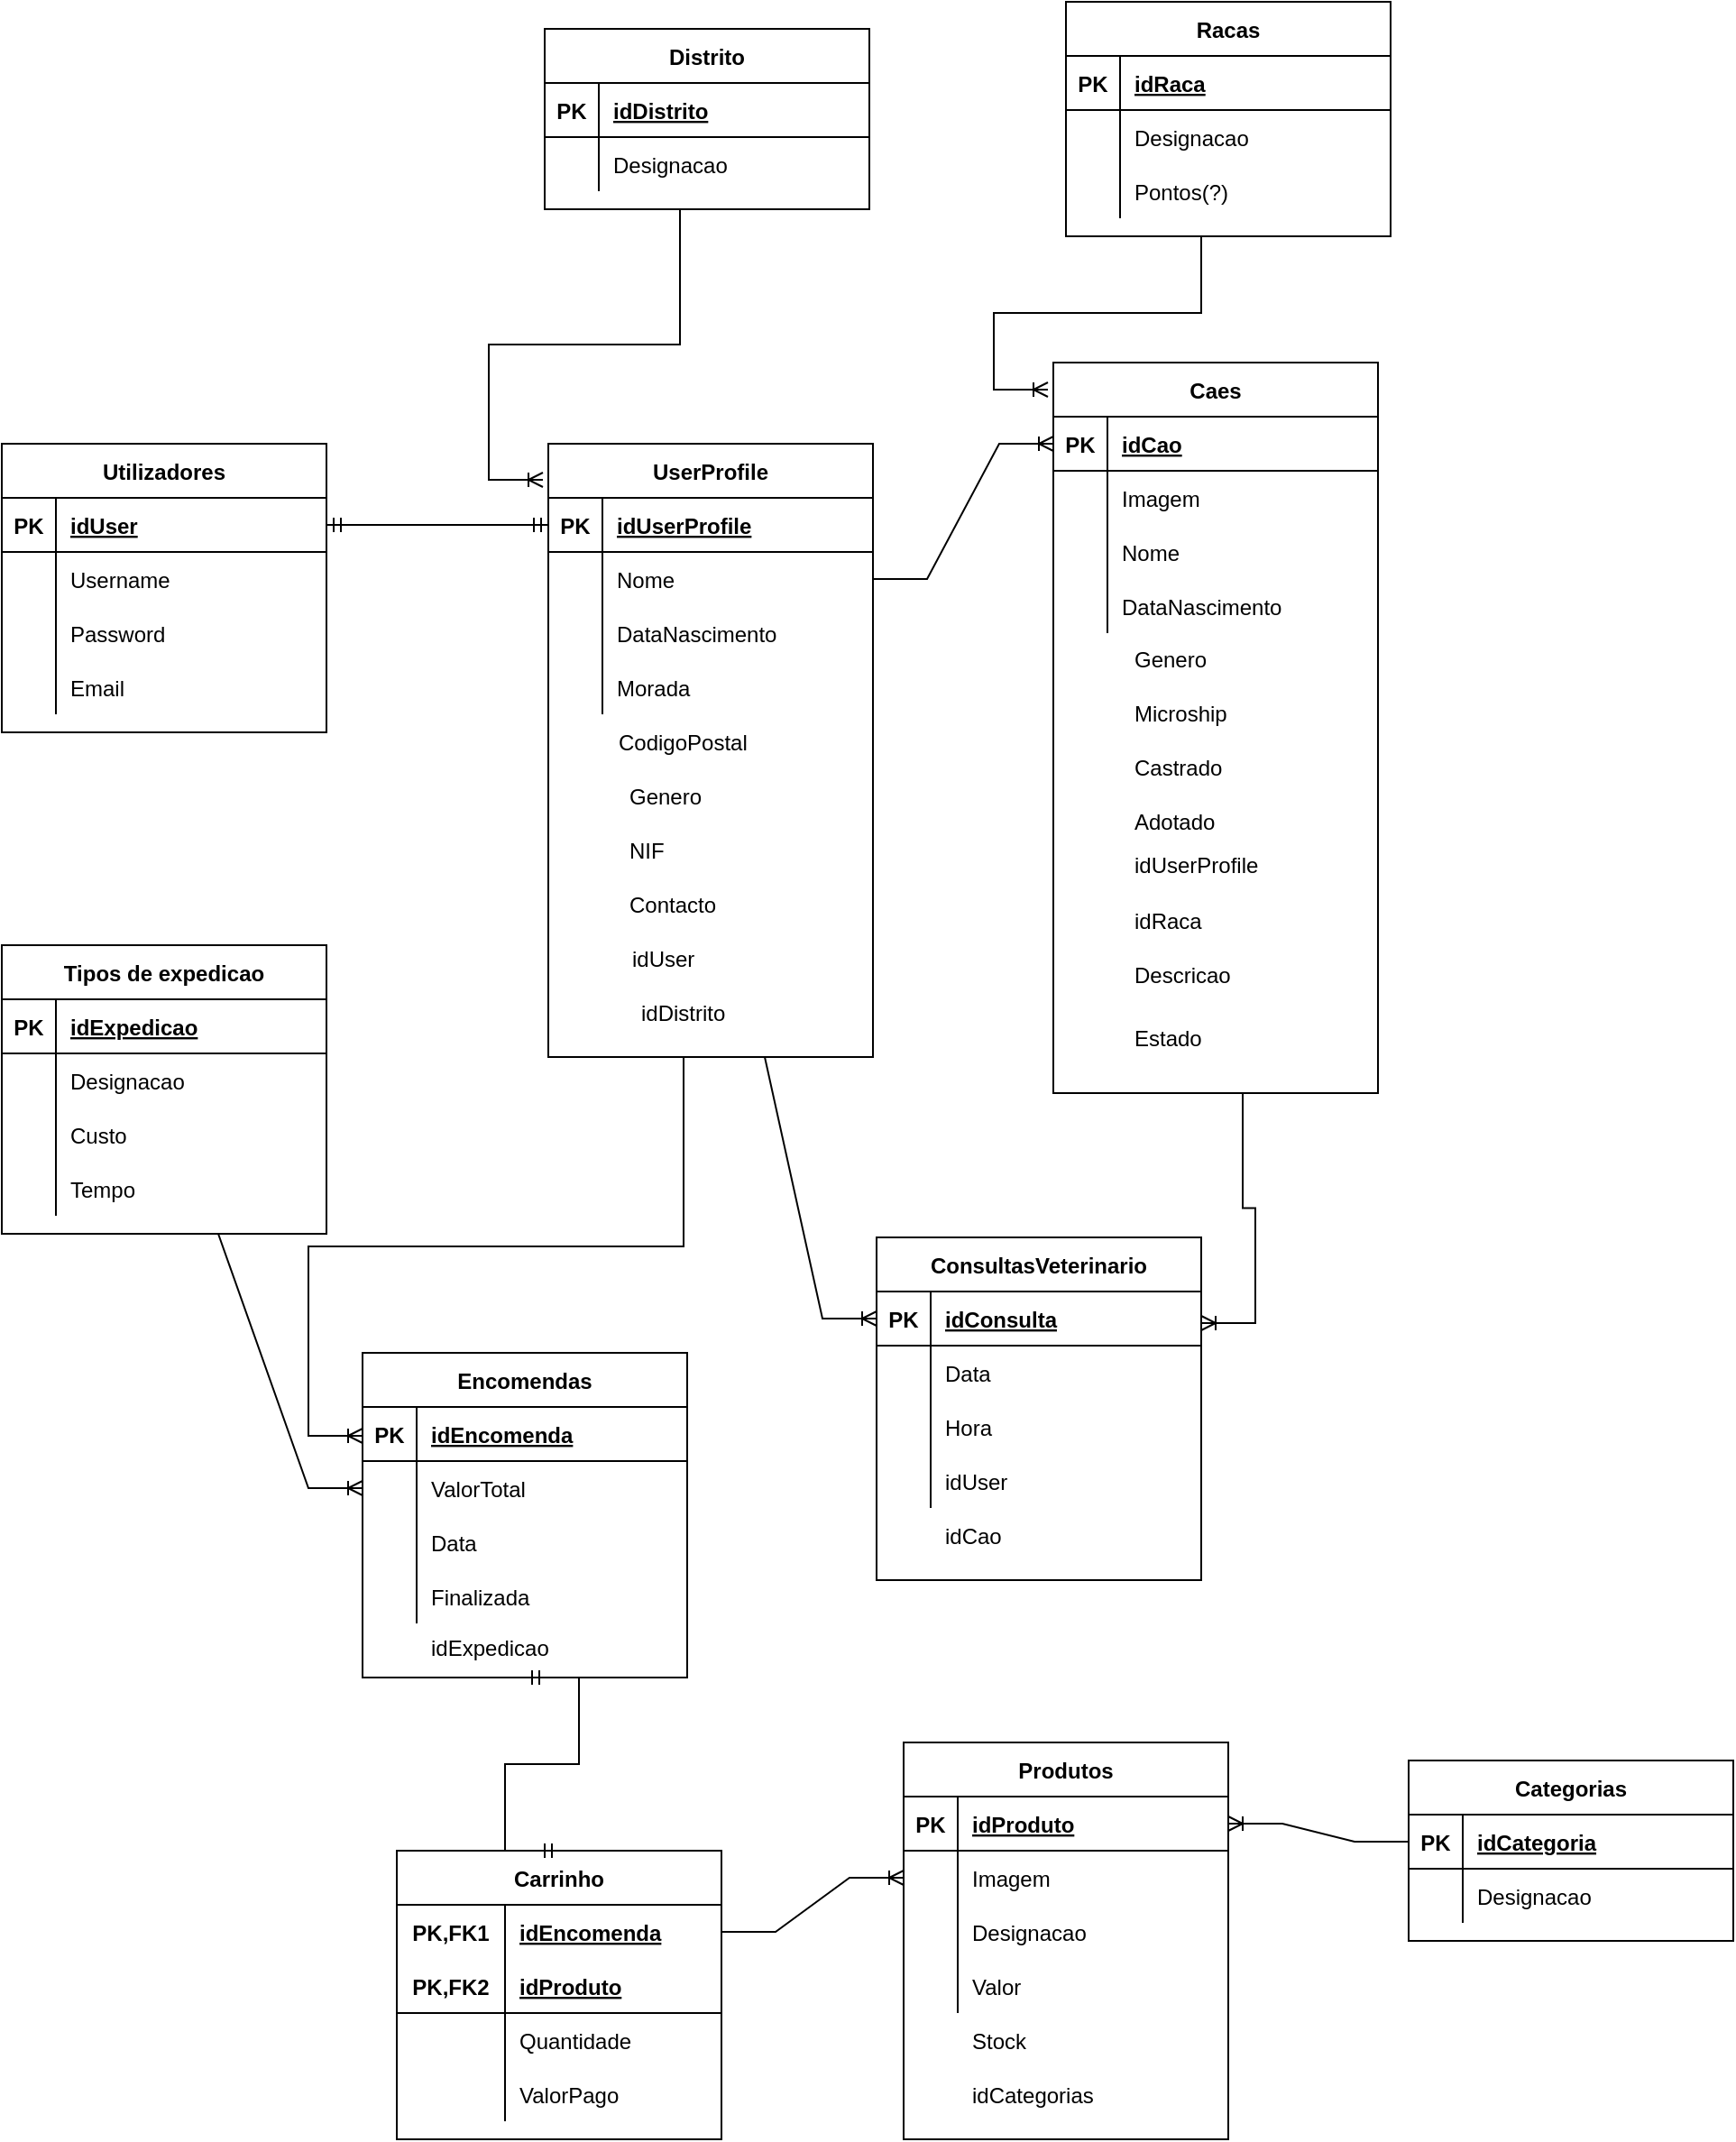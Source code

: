 <mxfile version="20.4.1" type="device"><diagram id="5BMplioEMe0cgJ_dKB8U" name="Página-1"><mxGraphModel dx="944" dy="635" grid="1" gridSize="10" guides="1" tooltips="1" connect="1" arrows="1" fold="1" page="1" pageScale="1" pageWidth="827" pageHeight="1169" math="0" shadow="0"><root><mxCell id="0"/><mxCell id="1" parent="0"/><mxCell id="G6GBSRE_KKFiyqNFcEKE-1" value="Utilizadores" style="shape=table;startSize=30;container=1;collapsible=1;childLayout=tableLayout;fixedRows=1;rowLines=0;fontStyle=1;align=center;resizeLast=1;" parent="1" vertex="1"><mxGeometry x="10" y="630" width="180" height="160" as="geometry"/></mxCell><mxCell id="G6GBSRE_KKFiyqNFcEKE-2" value="" style="shape=tableRow;horizontal=0;startSize=0;swimlaneHead=0;swimlaneBody=0;fillColor=none;collapsible=0;dropTarget=0;points=[[0,0.5],[1,0.5]];portConstraint=eastwest;top=0;left=0;right=0;bottom=1;" parent="G6GBSRE_KKFiyqNFcEKE-1" vertex="1"><mxGeometry y="30" width="180" height="30" as="geometry"/></mxCell><mxCell id="G6GBSRE_KKFiyqNFcEKE-3" value="PK" style="shape=partialRectangle;connectable=0;fillColor=none;top=0;left=0;bottom=0;right=0;fontStyle=1;overflow=hidden;" parent="G6GBSRE_KKFiyqNFcEKE-2" vertex="1"><mxGeometry width="30" height="30" as="geometry"><mxRectangle width="30" height="30" as="alternateBounds"/></mxGeometry></mxCell><mxCell id="G6GBSRE_KKFiyqNFcEKE-4" value="idUser" style="shape=partialRectangle;connectable=0;fillColor=none;top=0;left=0;bottom=0;right=0;align=left;spacingLeft=6;fontStyle=5;overflow=hidden;" parent="G6GBSRE_KKFiyqNFcEKE-2" vertex="1"><mxGeometry x="30" width="150" height="30" as="geometry"><mxRectangle width="150" height="30" as="alternateBounds"/></mxGeometry></mxCell><mxCell id="G6GBSRE_KKFiyqNFcEKE-5" value="" style="shape=tableRow;horizontal=0;startSize=0;swimlaneHead=0;swimlaneBody=0;fillColor=none;collapsible=0;dropTarget=0;points=[[0,0.5],[1,0.5]];portConstraint=eastwest;top=0;left=0;right=0;bottom=0;" parent="G6GBSRE_KKFiyqNFcEKE-1" vertex="1"><mxGeometry y="60" width="180" height="30" as="geometry"/></mxCell><mxCell id="G6GBSRE_KKFiyqNFcEKE-6" value="" style="shape=partialRectangle;connectable=0;fillColor=none;top=0;left=0;bottom=0;right=0;editable=1;overflow=hidden;" parent="G6GBSRE_KKFiyqNFcEKE-5" vertex="1"><mxGeometry width="30" height="30" as="geometry"><mxRectangle width="30" height="30" as="alternateBounds"/></mxGeometry></mxCell><mxCell id="G6GBSRE_KKFiyqNFcEKE-7" value="Username" style="shape=partialRectangle;connectable=0;fillColor=none;top=0;left=0;bottom=0;right=0;align=left;spacingLeft=6;overflow=hidden;" parent="G6GBSRE_KKFiyqNFcEKE-5" vertex="1"><mxGeometry x="30" width="150" height="30" as="geometry"><mxRectangle width="150" height="30" as="alternateBounds"/></mxGeometry></mxCell><mxCell id="G6GBSRE_KKFiyqNFcEKE-8" value="" style="shape=tableRow;horizontal=0;startSize=0;swimlaneHead=0;swimlaneBody=0;fillColor=none;collapsible=0;dropTarget=0;points=[[0,0.5],[1,0.5]];portConstraint=eastwest;top=0;left=0;right=0;bottom=0;" parent="G6GBSRE_KKFiyqNFcEKE-1" vertex="1"><mxGeometry y="90" width="180" height="30" as="geometry"/></mxCell><mxCell id="G6GBSRE_KKFiyqNFcEKE-9" value="" style="shape=partialRectangle;connectable=0;fillColor=none;top=0;left=0;bottom=0;right=0;editable=1;overflow=hidden;" parent="G6GBSRE_KKFiyqNFcEKE-8" vertex="1"><mxGeometry width="30" height="30" as="geometry"><mxRectangle width="30" height="30" as="alternateBounds"/></mxGeometry></mxCell><mxCell id="G6GBSRE_KKFiyqNFcEKE-10" value="Password" style="shape=partialRectangle;connectable=0;fillColor=none;top=0;left=0;bottom=0;right=0;align=left;spacingLeft=6;overflow=hidden;" parent="G6GBSRE_KKFiyqNFcEKE-8" vertex="1"><mxGeometry x="30" width="150" height="30" as="geometry"><mxRectangle width="150" height="30" as="alternateBounds"/></mxGeometry></mxCell><mxCell id="G6GBSRE_KKFiyqNFcEKE-11" value="" style="shape=tableRow;horizontal=0;startSize=0;swimlaneHead=0;swimlaneBody=0;fillColor=none;collapsible=0;dropTarget=0;points=[[0,0.5],[1,0.5]];portConstraint=eastwest;top=0;left=0;right=0;bottom=0;" parent="G6GBSRE_KKFiyqNFcEKE-1" vertex="1"><mxGeometry y="120" width="180" height="30" as="geometry"/></mxCell><mxCell id="G6GBSRE_KKFiyqNFcEKE-12" value="" style="shape=partialRectangle;connectable=0;fillColor=none;top=0;left=0;bottom=0;right=0;editable=1;overflow=hidden;" parent="G6GBSRE_KKFiyqNFcEKE-11" vertex="1"><mxGeometry width="30" height="30" as="geometry"><mxRectangle width="30" height="30" as="alternateBounds"/></mxGeometry></mxCell><mxCell id="G6GBSRE_KKFiyqNFcEKE-13" value="Email" style="shape=partialRectangle;connectable=0;fillColor=none;top=0;left=0;bottom=0;right=0;align=left;spacingLeft=6;overflow=hidden;" parent="G6GBSRE_KKFiyqNFcEKE-11" vertex="1"><mxGeometry x="30" width="150" height="30" as="geometry"><mxRectangle width="150" height="30" as="alternateBounds"/></mxGeometry></mxCell><mxCell id="G6GBSRE_KKFiyqNFcEKE-14" value="UserProfile" style="shape=table;startSize=30;container=1;collapsible=1;childLayout=tableLayout;fixedRows=1;rowLines=0;fontStyle=1;align=center;resizeLast=1;strokeWidth=1;perimeterSpacing=0;" parent="1" vertex="1"><mxGeometry x="313" y="630" width="180" height="340" as="geometry"/></mxCell><mxCell id="G6GBSRE_KKFiyqNFcEKE-15" value="" style="shape=tableRow;horizontal=0;startSize=0;swimlaneHead=0;swimlaneBody=0;fillColor=none;collapsible=0;dropTarget=0;points=[[0,0.5],[1,0.5]];portConstraint=eastwest;top=0;left=0;right=0;bottom=1;" parent="G6GBSRE_KKFiyqNFcEKE-14" vertex="1"><mxGeometry y="30" width="180" height="30" as="geometry"/></mxCell><mxCell id="G6GBSRE_KKFiyqNFcEKE-16" value="PK" style="shape=partialRectangle;connectable=0;fillColor=none;top=0;left=0;bottom=0;right=0;fontStyle=1;overflow=hidden;" parent="G6GBSRE_KKFiyqNFcEKE-15" vertex="1"><mxGeometry width="30" height="30" as="geometry"><mxRectangle width="30" height="30" as="alternateBounds"/></mxGeometry></mxCell><mxCell id="G6GBSRE_KKFiyqNFcEKE-17" value="idUserProfile" style="shape=partialRectangle;connectable=0;fillColor=none;top=0;left=0;bottom=0;right=0;align=left;spacingLeft=6;fontStyle=5;overflow=hidden;" parent="G6GBSRE_KKFiyqNFcEKE-15" vertex="1"><mxGeometry x="30" width="150" height="30" as="geometry"><mxRectangle width="150" height="30" as="alternateBounds"/></mxGeometry></mxCell><mxCell id="G6GBSRE_KKFiyqNFcEKE-18" value="" style="shape=tableRow;horizontal=0;startSize=0;swimlaneHead=0;swimlaneBody=0;fillColor=none;collapsible=0;dropTarget=0;points=[[0,0.5],[1,0.5]];portConstraint=eastwest;top=0;left=0;right=0;bottom=0;" parent="G6GBSRE_KKFiyqNFcEKE-14" vertex="1"><mxGeometry y="60" width="180" height="30" as="geometry"/></mxCell><mxCell id="G6GBSRE_KKFiyqNFcEKE-19" value="" style="shape=partialRectangle;connectable=0;fillColor=none;top=0;left=0;bottom=0;right=0;editable=1;overflow=hidden;" parent="G6GBSRE_KKFiyqNFcEKE-18" vertex="1"><mxGeometry width="30" height="30" as="geometry"><mxRectangle width="30" height="30" as="alternateBounds"/></mxGeometry></mxCell><mxCell id="G6GBSRE_KKFiyqNFcEKE-20" value="Nome" style="shape=partialRectangle;connectable=0;fillColor=none;top=0;left=0;bottom=0;right=0;align=left;spacingLeft=6;overflow=hidden;" parent="G6GBSRE_KKFiyqNFcEKE-18" vertex="1"><mxGeometry x="30" width="150" height="30" as="geometry"><mxRectangle width="150" height="30" as="alternateBounds"/></mxGeometry></mxCell><mxCell id="G6GBSRE_KKFiyqNFcEKE-21" value="" style="shape=tableRow;horizontal=0;startSize=0;swimlaneHead=0;swimlaneBody=0;fillColor=none;collapsible=0;dropTarget=0;points=[[0,0.5],[1,0.5]];portConstraint=eastwest;top=0;left=0;right=0;bottom=0;" parent="G6GBSRE_KKFiyqNFcEKE-14" vertex="1"><mxGeometry y="90" width="180" height="30" as="geometry"/></mxCell><mxCell id="G6GBSRE_KKFiyqNFcEKE-22" value="" style="shape=partialRectangle;connectable=0;fillColor=none;top=0;left=0;bottom=0;right=0;editable=1;overflow=hidden;" parent="G6GBSRE_KKFiyqNFcEKE-21" vertex="1"><mxGeometry width="30" height="30" as="geometry"><mxRectangle width="30" height="30" as="alternateBounds"/></mxGeometry></mxCell><mxCell id="G6GBSRE_KKFiyqNFcEKE-23" value="DataNascimento" style="shape=partialRectangle;connectable=0;fillColor=none;top=0;left=0;bottom=0;right=0;align=left;spacingLeft=6;overflow=hidden;" parent="G6GBSRE_KKFiyqNFcEKE-21" vertex="1"><mxGeometry x="30" width="150" height="30" as="geometry"><mxRectangle width="150" height="30" as="alternateBounds"/></mxGeometry></mxCell><mxCell id="G6GBSRE_KKFiyqNFcEKE-24" value="" style="shape=tableRow;horizontal=0;startSize=0;swimlaneHead=0;swimlaneBody=0;fillColor=none;collapsible=0;dropTarget=0;points=[[0,0.5],[1,0.5]];portConstraint=eastwest;top=0;left=0;right=0;bottom=0;" parent="G6GBSRE_KKFiyqNFcEKE-14" vertex="1"><mxGeometry y="120" width="180" height="30" as="geometry"/></mxCell><mxCell id="G6GBSRE_KKFiyqNFcEKE-25" value="" style="shape=partialRectangle;connectable=0;fillColor=none;top=0;left=0;bottom=0;right=0;editable=1;overflow=hidden;" parent="G6GBSRE_KKFiyqNFcEKE-24" vertex="1"><mxGeometry width="30" height="30" as="geometry"><mxRectangle width="30" height="30" as="alternateBounds"/></mxGeometry></mxCell><mxCell id="G6GBSRE_KKFiyqNFcEKE-26" value="Morada" style="shape=partialRectangle;connectable=0;fillColor=none;top=0;left=0;bottom=0;right=0;align=left;spacingLeft=6;overflow=hidden;" parent="G6GBSRE_KKFiyqNFcEKE-24" vertex="1"><mxGeometry x="30" width="150" height="30" as="geometry"><mxRectangle width="150" height="30" as="alternateBounds"/></mxGeometry></mxCell><mxCell id="G6GBSRE_KKFiyqNFcEKE-27" value="" style="shape=tableRow;horizontal=0;startSize=0;swimlaneHead=0;swimlaneBody=0;fillColor=none;collapsible=0;dropTarget=0;points=[[0,0.5],[1,0.5]];portConstraint=eastwest;top=0;left=0;right=0;bottom=0;" parent="1" vertex="1"><mxGeometry x="320" y="780" width="180" height="30" as="geometry"/></mxCell><mxCell id="G6GBSRE_KKFiyqNFcEKE-28" value="" style="shape=partialRectangle;connectable=0;fillColor=none;top=0;left=0;bottom=0;right=0;editable=1;overflow=hidden;" parent="G6GBSRE_KKFiyqNFcEKE-27" vertex="1"><mxGeometry width="30" height="30" as="geometry"><mxRectangle width="30" height="30" as="alternateBounds"/></mxGeometry></mxCell><mxCell id="G6GBSRE_KKFiyqNFcEKE-29" value="CodigoPostal" style="shape=partialRectangle;connectable=0;fillColor=none;top=0;left=0;bottom=0;right=0;align=left;spacingLeft=6;overflow=hidden;" parent="G6GBSRE_KKFiyqNFcEKE-27" vertex="1"><mxGeometry x="24" width="150" height="30" as="geometry"><mxRectangle width="150" height="30" as="alternateBounds"/></mxGeometry></mxCell><mxCell id="G6GBSRE_KKFiyqNFcEKE-30" value="" style="shape=tableRow;horizontal=0;startSize=0;swimlaneHead=0;swimlaneBody=0;fillColor=none;collapsible=0;dropTarget=0;points=[[0,0.5],[1,0.5]];portConstraint=eastwest;top=0;left=0;right=0;bottom=0;" parent="1" vertex="1"><mxGeometry x="320" y="810" width="180" height="30" as="geometry"/></mxCell><mxCell id="G6GBSRE_KKFiyqNFcEKE-31" value="" style="shape=partialRectangle;connectable=0;fillColor=none;top=0;left=0;bottom=0;right=0;editable=1;overflow=hidden;" parent="G6GBSRE_KKFiyqNFcEKE-30" vertex="1"><mxGeometry width="30" height="30" as="geometry"><mxRectangle width="30" height="30" as="alternateBounds"/></mxGeometry></mxCell><mxCell id="G6GBSRE_KKFiyqNFcEKE-32" value="Genero" style="shape=partialRectangle;connectable=0;fillColor=none;top=0;left=0;bottom=0;right=0;align=left;spacingLeft=6;overflow=hidden;" parent="G6GBSRE_KKFiyqNFcEKE-30" vertex="1"><mxGeometry x="30" width="150" height="30" as="geometry"><mxRectangle width="150" height="30" as="alternateBounds"/></mxGeometry></mxCell><mxCell id="G6GBSRE_KKFiyqNFcEKE-33" value="" style="shape=tableRow;horizontal=0;startSize=0;swimlaneHead=0;swimlaneBody=0;fillColor=none;collapsible=0;dropTarget=0;points=[[0,0.5],[1,0.5]];portConstraint=eastwest;top=0;left=0;right=0;bottom=0;" parent="1" vertex="1"><mxGeometry x="320" y="840" width="180" height="30" as="geometry"/></mxCell><mxCell id="G6GBSRE_KKFiyqNFcEKE-34" value="" style="shape=partialRectangle;connectable=0;fillColor=none;top=0;left=0;bottom=0;right=0;editable=1;overflow=hidden;" parent="G6GBSRE_KKFiyqNFcEKE-33" vertex="1"><mxGeometry width="30" height="30" as="geometry"><mxRectangle width="30" height="30" as="alternateBounds"/></mxGeometry></mxCell><mxCell id="G6GBSRE_KKFiyqNFcEKE-35" value="NIF" style="shape=partialRectangle;connectable=0;fillColor=none;top=0;left=0;bottom=0;right=0;align=left;spacingLeft=6;overflow=hidden;" parent="G6GBSRE_KKFiyqNFcEKE-33" vertex="1"><mxGeometry x="30" width="150" height="30" as="geometry"><mxRectangle width="150" height="30" as="alternateBounds"/></mxGeometry></mxCell><mxCell id="G6GBSRE_KKFiyqNFcEKE-36" value="" style="shape=tableRow;horizontal=0;startSize=0;swimlaneHead=0;swimlaneBody=0;fillColor=none;collapsible=0;dropTarget=0;points=[[0,0.5],[1,0.5]];portConstraint=eastwest;top=0;left=0;right=0;bottom=0;" parent="1" vertex="1"><mxGeometry x="320" y="870" width="180" height="30" as="geometry"/></mxCell><mxCell id="G6GBSRE_KKFiyqNFcEKE-37" value="" style="shape=partialRectangle;connectable=0;fillColor=none;top=0;left=0;bottom=0;right=0;editable=1;overflow=hidden;" parent="G6GBSRE_KKFiyqNFcEKE-36" vertex="1"><mxGeometry width="30" height="30" as="geometry"><mxRectangle width="30" height="30" as="alternateBounds"/></mxGeometry></mxCell><mxCell id="G6GBSRE_KKFiyqNFcEKE-38" value="Contacto" style="shape=partialRectangle;connectable=0;fillColor=none;top=0;left=0;bottom=0;right=0;align=left;spacingLeft=6;overflow=hidden;" parent="G6GBSRE_KKFiyqNFcEKE-36" vertex="1"><mxGeometry x="30" width="150" height="30" as="geometry"><mxRectangle width="150" height="30" as="alternateBounds"/></mxGeometry></mxCell><mxCell id="G6GBSRE_KKFiyqNFcEKE-43" value="Caes" style="shape=table;startSize=30;container=1;collapsible=1;childLayout=tableLayout;fixedRows=1;rowLines=0;fontStyle=1;align=center;resizeLast=1;strokeWidth=1;" parent="1" vertex="1"><mxGeometry x="593" y="585" width="180" height="405" as="geometry"/></mxCell><mxCell id="G6GBSRE_KKFiyqNFcEKE-44" value="" style="shape=tableRow;horizontal=0;startSize=0;swimlaneHead=0;swimlaneBody=0;fillColor=none;collapsible=0;dropTarget=0;points=[[0,0.5],[1,0.5]];portConstraint=eastwest;top=0;left=0;right=0;bottom=1;strokeWidth=1;" parent="G6GBSRE_KKFiyqNFcEKE-43" vertex="1"><mxGeometry y="30" width="180" height="30" as="geometry"/></mxCell><mxCell id="G6GBSRE_KKFiyqNFcEKE-45" value="PK" style="shape=partialRectangle;connectable=0;fillColor=none;top=0;left=0;bottom=0;right=0;fontStyle=1;overflow=hidden;strokeWidth=1;" parent="G6GBSRE_KKFiyqNFcEKE-44" vertex="1"><mxGeometry width="30" height="30" as="geometry"><mxRectangle width="30" height="30" as="alternateBounds"/></mxGeometry></mxCell><mxCell id="G6GBSRE_KKFiyqNFcEKE-46" value="idCao" style="shape=partialRectangle;connectable=0;fillColor=none;top=0;left=0;bottom=0;right=0;align=left;spacingLeft=6;fontStyle=5;overflow=hidden;strokeWidth=1;" parent="G6GBSRE_KKFiyqNFcEKE-44" vertex="1"><mxGeometry x="30" width="150" height="30" as="geometry"><mxRectangle width="150" height="30" as="alternateBounds"/></mxGeometry></mxCell><mxCell id="G6GBSRE_KKFiyqNFcEKE-53" value="" style="shape=tableRow;horizontal=0;startSize=0;swimlaneHead=0;swimlaneBody=0;fillColor=none;collapsible=0;dropTarget=0;points=[[0,0.5],[1,0.5]];portConstraint=eastwest;top=0;left=0;right=0;bottom=0;strokeWidth=1;" parent="G6GBSRE_KKFiyqNFcEKE-43" vertex="1"><mxGeometry y="60" width="180" height="30" as="geometry"/></mxCell><mxCell id="G6GBSRE_KKFiyqNFcEKE-54" value="" style="shape=partialRectangle;connectable=0;fillColor=none;top=0;left=0;bottom=0;right=0;editable=1;overflow=hidden;strokeWidth=1;" parent="G6GBSRE_KKFiyqNFcEKE-53" vertex="1"><mxGeometry width="30" height="30" as="geometry"><mxRectangle width="30" height="30" as="alternateBounds"/></mxGeometry></mxCell><mxCell id="G6GBSRE_KKFiyqNFcEKE-55" value="Imagem" style="shape=partialRectangle;connectable=0;fillColor=none;top=0;left=0;bottom=0;right=0;align=left;spacingLeft=6;overflow=hidden;strokeWidth=1;" parent="G6GBSRE_KKFiyqNFcEKE-53" vertex="1"><mxGeometry x="30" width="150" height="30" as="geometry"><mxRectangle width="150" height="30" as="alternateBounds"/></mxGeometry></mxCell><mxCell id="G6GBSRE_KKFiyqNFcEKE-50" value="" style="shape=tableRow;horizontal=0;startSize=0;swimlaneHead=0;swimlaneBody=0;fillColor=none;collapsible=0;dropTarget=0;points=[[0,0.5],[1,0.5]];portConstraint=eastwest;top=0;left=0;right=0;bottom=0;strokeWidth=1;" parent="G6GBSRE_KKFiyqNFcEKE-43" vertex="1"><mxGeometry y="90" width="180" height="30" as="geometry"/></mxCell><mxCell id="G6GBSRE_KKFiyqNFcEKE-51" value="" style="shape=partialRectangle;connectable=0;fillColor=none;top=0;left=0;bottom=0;right=0;editable=1;overflow=hidden;strokeWidth=1;" parent="G6GBSRE_KKFiyqNFcEKE-50" vertex="1"><mxGeometry width="30" height="30" as="geometry"><mxRectangle width="30" height="30" as="alternateBounds"/></mxGeometry></mxCell><mxCell id="G6GBSRE_KKFiyqNFcEKE-52" value="Nome" style="shape=partialRectangle;connectable=0;fillColor=none;top=0;left=0;bottom=0;right=0;align=left;spacingLeft=6;overflow=hidden;strokeWidth=1;" parent="G6GBSRE_KKFiyqNFcEKE-50" vertex="1"><mxGeometry x="30" width="150" height="30" as="geometry"><mxRectangle width="150" height="30" as="alternateBounds"/></mxGeometry></mxCell><mxCell id="G6GBSRE_KKFiyqNFcEKE-47" value="" style="shape=tableRow;horizontal=0;startSize=0;swimlaneHead=0;swimlaneBody=0;fillColor=none;collapsible=0;dropTarget=0;points=[[0,0.5],[1,0.5]];portConstraint=eastwest;top=0;left=0;right=0;bottom=0;strokeWidth=1;" parent="G6GBSRE_KKFiyqNFcEKE-43" vertex="1"><mxGeometry y="120" width="180" height="30" as="geometry"/></mxCell><mxCell id="G6GBSRE_KKFiyqNFcEKE-48" value="" style="shape=partialRectangle;connectable=0;fillColor=none;top=0;left=0;bottom=0;right=0;editable=1;overflow=hidden;strokeWidth=1;" parent="G6GBSRE_KKFiyqNFcEKE-47" vertex="1"><mxGeometry width="30" height="30" as="geometry"><mxRectangle width="30" height="30" as="alternateBounds"/></mxGeometry></mxCell><mxCell id="G6GBSRE_KKFiyqNFcEKE-49" value="DataNascimento" style="shape=partialRectangle;connectable=0;fillColor=none;top=0;left=0;bottom=0;right=0;align=left;spacingLeft=6;overflow=hidden;strokeWidth=1;" parent="G6GBSRE_KKFiyqNFcEKE-47" vertex="1"><mxGeometry x="30" width="150" height="30" as="geometry"><mxRectangle width="150" height="30" as="alternateBounds"/></mxGeometry></mxCell><mxCell id="G6GBSRE_KKFiyqNFcEKE-56" value="" style="shape=tableRow;horizontal=0;startSize=0;swimlaneHead=0;swimlaneBody=0;fillColor=none;collapsible=0;dropTarget=0;points=[[0,0.5],[1,0.5]];portConstraint=eastwest;top=0;left=0;right=0;bottom=0;strokeWidth=1;" parent="1" vertex="1"><mxGeometry x="600" y="734" width="180" height="30" as="geometry"/></mxCell><mxCell id="G6GBSRE_KKFiyqNFcEKE-57" value="" style="shape=partialRectangle;connectable=0;fillColor=none;top=0;left=0;bottom=0;right=0;editable=1;overflow=hidden;strokeWidth=1;" parent="G6GBSRE_KKFiyqNFcEKE-56" vertex="1"><mxGeometry width="30" height="30" as="geometry"><mxRectangle width="30" height="30" as="alternateBounds"/></mxGeometry></mxCell><mxCell id="G6GBSRE_KKFiyqNFcEKE-59" value="" style="shape=tableRow;horizontal=0;startSize=0;swimlaneHead=0;swimlaneBody=0;fillColor=none;collapsible=0;dropTarget=0;points=[[0,0.5],[1,0.5]];portConstraint=eastwest;top=0;left=0;right=0;bottom=0;strokeWidth=1;" parent="1" vertex="1"><mxGeometry x="590" y="944" width="180" height="30" as="geometry"/></mxCell><mxCell id="G6GBSRE_KKFiyqNFcEKE-60" value="" style="shape=partialRectangle;connectable=0;fillColor=none;top=0;left=0;bottom=0;right=0;editable=1;overflow=hidden;strokeWidth=1;" parent="G6GBSRE_KKFiyqNFcEKE-59" vertex="1"><mxGeometry width="30" height="30" as="geometry"><mxRectangle width="30" height="30" as="alternateBounds"/></mxGeometry></mxCell><mxCell id="G6GBSRE_KKFiyqNFcEKE-58" value="idRaca" style="shape=partialRectangle;connectable=0;fillColor=none;top=0;left=0;bottom=0;right=0;align=left;spacingLeft=6;overflow=hidden;strokeWidth=1;" parent="1" vertex="1"><mxGeometry x="630" y="879" width="150" height="30" as="geometry"><mxRectangle width="150" height="30" as="alternateBounds"/></mxGeometry></mxCell><mxCell id="G6GBSRE_KKFiyqNFcEKE-61" value="idUserProfile" style="shape=partialRectangle;connectable=0;fillColor=none;top=0;left=0;bottom=0;right=0;align=left;spacingLeft=6;overflow=hidden;strokeWidth=1;" parent="1" vertex="1"><mxGeometry x="630" y="848" width="150" height="30" as="geometry"><mxRectangle width="150" height="30" as="alternateBounds"/></mxGeometry></mxCell><mxCell id="G6GBSRE_KKFiyqNFcEKE-62" value="" style="shape=tableRow;horizontal=0;startSize=0;swimlaneHead=0;swimlaneBody=0;fillColor=none;collapsible=0;dropTarget=0;points=[[0,0.5],[1,0.5]];portConstraint=eastwest;top=0;left=0;right=0;bottom=0;strokeWidth=1;" parent="1" vertex="1"><mxGeometry x="600" y="878" width="180" height="30" as="geometry"/></mxCell><mxCell id="G6GBSRE_KKFiyqNFcEKE-63" value="" style="shape=partialRectangle;connectable=0;fillColor=none;top=0;left=0;bottom=0;right=0;editable=1;overflow=hidden;strokeWidth=1;" parent="G6GBSRE_KKFiyqNFcEKE-62" vertex="1"><mxGeometry width="30" height="30" as="geometry"><mxRectangle width="30" height="30" as="alternateBounds"/></mxGeometry></mxCell><mxCell id="G6GBSRE_KKFiyqNFcEKE-84" value="Genero" style="shape=partialRectangle;connectable=0;fillColor=none;top=0;left=0;bottom=0;right=0;align=left;spacingLeft=6;overflow=hidden;strokeWidth=1;" parent="1" vertex="1"><mxGeometry x="630" y="734" width="150" height="30" as="geometry"><mxRectangle width="150" height="30" as="alternateBounds"/></mxGeometry></mxCell><mxCell id="G6GBSRE_KKFiyqNFcEKE-86" value="ConsultasVeterinario" style="shape=table;startSize=30;container=1;collapsible=1;childLayout=tableLayout;fixedRows=1;rowLines=0;fontStyle=1;align=center;resizeLast=1;strokeWidth=1;" parent="1" vertex="1"><mxGeometry x="495" y="1070" width="180" height="190" as="geometry"/></mxCell><mxCell id="G6GBSRE_KKFiyqNFcEKE-87" value="" style="shape=tableRow;horizontal=0;startSize=0;swimlaneHead=0;swimlaneBody=0;fillColor=none;collapsible=0;dropTarget=0;points=[[0,0.5],[1,0.5]];portConstraint=eastwest;top=0;left=0;right=0;bottom=1;strokeWidth=1;" parent="G6GBSRE_KKFiyqNFcEKE-86" vertex="1"><mxGeometry y="30" width="180" height="30" as="geometry"/></mxCell><mxCell id="G6GBSRE_KKFiyqNFcEKE-88" value="PK" style="shape=partialRectangle;connectable=0;fillColor=none;top=0;left=0;bottom=0;right=0;fontStyle=1;overflow=hidden;strokeWidth=1;" parent="G6GBSRE_KKFiyqNFcEKE-87" vertex="1"><mxGeometry width="30" height="30" as="geometry"><mxRectangle width="30" height="30" as="alternateBounds"/></mxGeometry></mxCell><mxCell id="G6GBSRE_KKFiyqNFcEKE-89" value="idConsulta" style="shape=partialRectangle;connectable=0;fillColor=none;top=0;left=0;bottom=0;right=0;align=left;spacingLeft=6;fontStyle=5;overflow=hidden;strokeWidth=1;" parent="G6GBSRE_KKFiyqNFcEKE-87" vertex="1"><mxGeometry x="30" width="150" height="30" as="geometry"><mxRectangle width="150" height="30" as="alternateBounds"/></mxGeometry></mxCell><mxCell id="G6GBSRE_KKFiyqNFcEKE-90" value="" style="shape=tableRow;horizontal=0;startSize=0;swimlaneHead=0;swimlaneBody=0;fillColor=none;collapsible=0;dropTarget=0;points=[[0,0.5],[1,0.5]];portConstraint=eastwest;top=0;left=0;right=0;bottom=0;strokeWidth=1;" parent="G6GBSRE_KKFiyqNFcEKE-86" vertex="1"><mxGeometry y="60" width="180" height="30" as="geometry"/></mxCell><mxCell id="G6GBSRE_KKFiyqNFcEKE-91" value="" style="shape=partialRectangle;connectable=0;fillColor=none;top=0;left=0;bottom=0;right=0;editable=1;overflow=hidden;strokeWidth=1;" parent="G6GBSRE_KKFiyqNFcEKE-90" vertex="1"><mxGeometry width="30" height="30" as="geometry"><mxRectangle width="30" height="30" as="alternateBounds"/></mxGeometry></mxCell><mxCell id="G6GBSRE_KKFiyqNFcEKE-92" value="Data" style="shape=partialRectangle;connectable=0;fillColor=none;top=0;left=0;bottom=0;right=0;align=left;spacingLeft=6;overflow=hidden;strokeWidth=1;" parent="G6GBSRE_KKFiyqNFcEKE-90" vertex="1"><mxGeometry x="30" width="150" height="30" as="geometry"><mxRectangle width="150" height="30" as="alternateBounds"/></mxGeometry></mxCell><mxCell id="G6GBSRE_KKFiyqNFcEKE-93" value="" style="shape=tableRow;horizontal=0;startSize=0;swimlaneHead=0;swimlaneBody=0;fillColor=none;collapsible=0;dropTarget=0;points=[[0,0.5],[1,0.5]];portConstraint=eastwest;top=0;left=0;right=0;bottom=0;strokeWidth=1;" parent="G6GBSRE_KKFiyqNFcEKE-86" vertex="1"><mxGeometry y="90" width="180" height="30" as="geometry"/></mxCell><mxCell id="G6GBSRE_KKFiyqNFcEKE-94" value="" style="shape=partialRectangle;connectable=0;fillColor=none;top=0;left=0;bottom=0;right=0;editable=1;overflow=hidden;strokeWidth=1;" parent="G6GBSRE_KKFiyqNFcEKE-93" vertex="1"><mxGeometry width="30" height="30" as="geometry"><mxRectangle width="30" height="30" as="alternateBounds"/></mxGeometry></mxCell><mxCell id="G6GBSRE_KKFiyqNFcEKE-95" value="Hora" style="shape=partialRectangle;connectable=0;fillColor=none;top=0;left=0;bottom=0;right=0;align=left;spacingLeft=6;overflow=hidden;strokeWidth=1;" parent="G6GBSRE_KKFiyqNFcEKE-93" vertex="1"><mxGeometry x="30" width="150" height="30" as="geometry"><mxRectangle width="150" height="30" as="alternateBounds"/></mxGeometry></mxCell><mxCell id="G6GBSRE_KKFiyqNFcEKE-96" value="" style="shape=tableRow;horizontal=0;startSize=0;swimlaneHead=0;swimlaneBody=0;fillColor=none;collapsible=0;dropTarget=0;points=[[0,0.5],[1,0.5]];portConstraint=eastwest;top=0;left=0;right=0;bottom=0;strokeWidth=1;" parent="G6GBSRE_KKFiyqNFcEKE-86" vertex="1"><mxGeometry y="120" width="180" height="30" as="geometry"/></mxCell><mxCell id="G6GBSRE_KKFiyqNFcEKE-97" value="" style="shape=partialRectangle;connectable=0;fillColor=none;top=0;left=0;bottom=0;right=0;editable=1;overflow=hidden;strokeWidth=1;" parent="G6GBSRE_KKFiyqNFcEKE-96" vertex="1"><mxGeometry width="30" height="30" as="geometry"><mxRectangle width="30" height="30" as="alternateBounds"/></mxGeometry></mxCell><mxCell id="G6GBSRE_KKFiyqNFcEKE-98" value="idUser" style="shape=partialRectangle;connectable=0;fillColor=none;top=0;left=0;bottom=0;right=0;align=left;spacingLeft=6;overflow=hidden;strokeWidth=1;" parent="G6GBSRE_KKFiyqNFcEKE-96" vertex="1"><mxGeometry x="30" width="150" height="30" as="geometry"><mxRectangle width="150" height="30" as="alternateBounds"/></mxGeometry></mxCell><mxCell id="G6GBSRE_KKFiyqNFcEKE-99" value="" style="shape=tableRow;horizontal=0;startSize=0;swimlaneHead=0;swimlaneBody=0;fillColor=none;collapsible=0;dropTarget=0;points=[[0,0.5],[1,0.5]];portConstraint=eastwest;top=0;left=0;right=0;bottom=0;strokeWidth=1;" parent="1" vertex="1"><mxGeometry x="525" y="1140" width="180" height="30" as="geometry"/></mxCell><mxCell id="G6GBSRE_KKFiyqNFcEKE-100" value="" style="shape=partialRectangle;connectable=0;fillColor=none;top=0;left=0;bottom=0;right=0;editable=1;overflow=hidden;strokeWidth=1;" parent="G6GBSRE_KKFiyqNFcEKE-99" vertex="1"><mxGeometry width="30" height="30" as="geometry"><mxRectangle width="30" height="30" as="alternateBounds"/></mxGeometry></mxCell><mxCell id="G6GBSRE_KKFiyqNFcEKE-102" value="Racas" style="shape=table;startSize=30;container=1;collapsible=1;childLayout=tableLayout;fixedRows=1;rowLines=0;fontStyle=1;align=center;resizeLast=1;strokeWidth=1;" parent="1" vertex="1"><mxGeometry x="600" y="385" width="180" height="130" as="geometry"/></mxCell><mxCell id="G6GBSRE_KKFiyqNFcEKE-103" value="" style="shape=tableRow;horizontal=0;startSize=0;swimlaneHead=0;swimlaneBody=0;fillColor=none;collapsible=0;dropTarget=0;points=[[0,0.5],[1,0.5]];portConstraint=eastwest;top=0;left=0;right=0;bottom=1;strokeWidth=1;" parent="G6GBSRE_KKFiyqNFcEKE-102" vertex="1"><mxGeometry y="30" width="180" height="30" as="geometry"/></mxCell><mxCell id="G6GBSRE_KKFiyqNFcEKE-104" value="PK" style="shape=partialRectangle;connectable=0;fillColor=none;top=0;left=0;bottom=0;right=0;fontStyle=1;overflow=hidden;strokeWidth=1;" parent="G6GBSRE_KKFiyqNFcEKE-103" vertex="1"><mxGeometry width="30" height="30" as="geometry"><mxRectangle width="30" height="30" as="alternateBounds"/></mxGeometry></mxCell><mxCell id="G6GBSRE_KKFiyqNFcEKE-105" value="idRaca" style="shape=partialRectangle;connectable=0;fillColor=none;top=0;left=0;bottom=0;right=0;align=left;spacingLeft=6;fontStyle=5;overflow=hidden;strokeWidth=1;" parent="G6GBSRE_KKFiyqNFcEKE-103" vertex="1"><mxGeometry x="30" width="150" height="30" as="geometry"><mxRectangle width="150" height="30" as="alternateBounds"/></mxGeometry></mxCell><mxCell id="G6GBSRE_KKFiyqNFcEKE-106" value="" style="shape=tableRow;horizontal=0;startSize=0;swimlaneHead=0;swimlaneBody=0;fillColor=none;collapsible=0;dropTarget=0;points=[[0,0.5],[1,0.5]];portConstraint=eastwest;top=0;left=0;right=0;bottom=0;strokeWidth=1;" parent="G6GBSRE_KKFiyqNFcEKE-102" vertex="1"><mxGeometry y="60" width="180" height="30" as="geometry"/></mxCell><mxCell id="G6GBSRE_KKFiyqNFcEKE-107" value="" style="shape=partialRectangle;connectable=0;fillColor=none;top=0;left=0;bottom=0;right=0;editable=1;overflow=hidden;strokeWidth=1;" parent="G6GBSRE_KKFiyqNFcEKE-106" vertex="1"><mxGeometry width="30" height="30" as="geometry"><mxRectangle width="30" height="30" as="alternateBounds"/></mxGeometry></mxCell><mxCell id="G6GBSRE_KKFiyqNFcEKE-108" value="Designacao" style="shape=partialRectangle;connectable=0;fillColor=none;top=0;left=0;bottom=0;right=0;align=left;spacingLeft=6;overflow=hidden;strokeWidth=1;" parent="G6GBSRE_KKFiyqNFcEKE-106" vertex="1"><mxGeometry x="30" width="150" height="30" as="geometry"><mxRectangle width="150" height="30" as="alternateBounds"/></mxGeometry></mxCell><mxCell id="G6GBSRE_KKFiyqNFcEKE-109" value="" style="shape=tableRow;horizontal=0;startSize=0;swimlaneHead=0;swimlaneBody=0;fillColor=none;collapsible=0;dropTarget=0;points=[[0,0.5],[1,0.5]];portConstraint=eastwest;top=0;left=0;right=0;bottom=0;strokeWidth=1;" parent="G6GBSRE_KKFiyqNFcEKE-102" vertex="1"><mxGeometry y="90" width="180" height="30" as="geometry"/></mxCell><mxCell id="G6GBSRE_KKFiyqNFcEKE-110" value="" style="shape=partialRectangle;connectable=0;fillColor=none;top=0;left=0;bottom=0;right=0;editable=1;overflow=hidden;strokeWidth=1;" parent="G6GBSRE_KKFiyqNFcEKE-109" vertex="1"><mxGeometry width="30" height="30" as="geometry"><mxRectangle width="30" height="30" as="alternateBounds"/></mxGeometry></mxCell><mxCell id="G6GBSRE_KKFiyqNFcEKE-111" value="Pontos(?)" style="shape=partialRectangle;connectable=0;fillColor=none;top=0;left=0;bottom=0;right=0;align=left;spacingLeft=6;overflow=hidden;strokeWidth=1;" parent="G6GBSRE_KKFiyqNFcEKE-109" vertex="1"><mxGeometry x="30" width="150" height="30" as="geometry"><mxRectangle width="150" height="30" as="alternateBounds"/></mxGeometry></mxCell><mxCell id="KSqCx7feU0G46q-BzARB-24" value="Microship" style="shape=partialRectangle;connectable=0;fillColor=none;top=0;left=0;bottom=0;right=0;align=left;spacingLeft=6;overflow=hidden;strokeWidth=1;" parent="1" vertex="1"><mxGeometry x="630" y="764" width="150" height="30" as="geometry"><mxRectangle width="150" height="30" as="alternateBounds"/></mxGeometry></mxCell><mxCell id="KSqCx7feU0G46q-BzARB-25" value="Castrado" style="shape=partialRectangle;connectable=0;fillColor=none;top=0;left=0;bottom=0;right=0;align=left;spacingLeft=6;overflow=hidden;strokeWidth=1;" parent="1" vertex="1"><mxGeometry x="630" y="794" width="150" height="30" as="geometry"><mxRectangle width="150" height="30" as="alternateBounds"/></mxGeometry></mxCell><mxCell id="KSqCx7feU0G46q-BzARB-39" value="Adotado" style="shape=partialRectangle;connectable=0;fillColor=none;top=0;left=0;bottom=0;right=0;align=left;spacingLeft=6;overflow=hidden;strokeWidth=1;" parent="1" vertex="1"><mxGeometry x="630" y="824" width="150" height="30" as="geometry"><mxRectangle width="150" height="30" as="alternateBounds"/></mxGeometry></mxCell><mxCell id="KSqCx7feU0G46q-BzARB-40" value="Encomendas" style="shape=table;startSize=30;container=1;collapsible=1;childLayout=tableLayout;fixedRows=1;rowLines=0;fontStyle=1;align=center;resizeLast=1;" parent="1" vertex="1"><mxGeometry x="210" y="1134" width="180" height="180" as="geometry"/></mxCell><mxCell id="KSqCx7feU0G46q-BzARB-41" value="" style="shape=tableRow;horizontal=0;startSize=0;swimlaneHead=0;swimlaneBody=0;fillColor=none;collapsible=0;dropTarget=0;points=[[0,0.5],[1,0.5]];portConstraint=eastwest;top=0;left=0;right=0;bottom=1;" parent="KSqCx7feU0G46q-BzARB-40" vertex="1"><mxGeometry y="30" width="180" height="30" as="geometry"/></mxCell><mxCell id="KSqCx7feU0G46q-BzARB-42" value="PK" style="shape=partialRectangle;connectable=0;fillColor=none;top=0;left=0;bottom=0;right=0;fontStyle=1;overflow=hidden;" parent="KSqCx7feU0G46q-BzARB-41" vertex="1"><mxGeometry width="30" height="30" as="geometry"><mxRectangle width="30" height="30" as="alternateBounds"/></mxGeometry></mxCell><mxCell id="KSqCx7feU0G46q-BzARB-43" value="idEncomenda" style="shape=partialRectangle;connectable=0;fillColor=none;top=0;left=0;bottom=0;right=0;align=left;spacingLeft=6;fontStyle=5;overflow=hidden;" parent="KSqCx7feU0G46q-BzARB-41" vertex="1"><mxGeometry x="30" width="150" height="30" as="geometry"><mxRectangle width="150" height="30" as="alternateBounds"/></mxGeometry></mxCell><mxCell id="KSqCx7feU0G46q-BzARB-44" value="" style="shape=tableRow;horizontal=0;startSize=0;swimlaneHead=0;swimlaneBody=0;fillColor=none;collapsible=0;dropTarget=0;points=[[0,0.5],[1,0.5]];portConstraint=eastwest;top=0;left=0;right=0;bottom=0;" parent="KSqCx7feU0G46q-BzARB-40" vertex="1"><mxGeometry y="60" width="180" height="30" as="geometry"/></mxCell><mxCell id="KSqCx7feU0G46q-BzARB-45" value="" style="shape=partialRectangle;connectable=0;fillColor=none;top=0;left=0;bottom=0;right=0;editable=1;overflow=hidden;" parent="KSqCx7feU0G46q-BzARB-44" vertex="1"><mxGeometry width="30" height="30" as="geometry"><mxRectangle width="30" height="30" as="alternateBounds"/></mxGeometry></mxCell><mxCell id="KSqCx7feU0G46q-BzARB-46" value="ValorTotal" style="shape=partialRectangle;connectable=0;fillColor=none;top=0;left=0;bottom=0;right=0;align=left;spacingLeft=6;overflow=hidden;" parent="KSqCx7feU0G46q-BzARB-44" vertex="1"><mxGeometry x="30" width="150" height="30" as="geometry"><mxRectangle width="150" height="30" as="alternateBounds"/></mxGeometry></mxCell><mxCell id="KSqCx7feU0G46q-BzARB-47" value="" style="shape=tableRow;horizontal=0;startSize=0;swimlaneHead=0;swimlaneBody=0;fillColor=none;collapsible=0;dropTarget=0;points=[[0,0.5],[1,0.5]];portConstraint=eastwest;top=0;left=0;right=0;bottom=0;" parent="KSqCx7feU0G46q-BzARB-40" vertex="1"><mxGeometry y="90" width="180" height="30" as="geometry"/></mxCell><mxCell id="KSqCx7feU0G46q-BzARB-48" value="" style="shape=partialRectangle;connectable=0;fillColor=none;top=0;left=0;bottom=0;right=0;editable=1;overflow=hidden;" parent="KSqCx7feU0G46q-BzARB-47" vertex="1"><mxGeometry width="30" height="30" as="geometry"><mxRectangle width="30" height="30" as="alternateBounds"/></mxGeometry></mxCell><mxCell id="KSqCx7feU0G46q-BzARB-49" value="Data" style="shape=partialRectangle;connectable=0;fillColor=none;top=0;left=0;bottom=0;right=0;align=left;spacingLeft=6;overflow=hidden;" parent="KSqCx7feU0G46q-BzARB-47" vertex="1"><mxGeometry x="30" width="150" height="30" as="geometry"><mxRectangle width="150" height="30" as="alternateBounds"/></mxGeometry></mxCell><mxCell id="KSqCx7feU0G46q-BzARB-50" value="" style="shape=tableRow;horizontal=0;startSize=0;swimlaneHead=0;swimlaneBody=0;fillColor=none;collapsible=0;dropTarget=0;points=[[0,0.5],[1,0.5]];portConstraint=eastwest;top=0;left=0;right=0;bottom=0;" parent="KSqCx7feU0G46q-BzARB-40" vertex="1"><mxGeometry y="120" width="180" height="30" as="geometry"/></mxCell><mxCell id="KSqCx7feU0G46q-BzARB-51" value="" style="shape=partialRectangle;connectable=0;fillColor=none;top=0;left=0;bottom=0;right=0;editable=1;overflow=hidden;" parent="KSqCx7feU0G46q-BzARB-50" vertex="1"><mxGeometry width="30" height="30" as="geometry"><mxRectangle width="30" height="30" as="alternateBounds"/></mxGeometry></mxCell><mxCell id="KSqCx7feU0G46q-BzARB-52" value="Finalizada" style="shape=partialRectangle;connectable=0;fillColor=none;top=0;left=0;bottom=0;right=0;align=left;spacingLeft=6;overflow=hidden;" parent="KSqCx7feU0G46q-BzARB-50" vertex="1"><mxGeometry x="30" width="150" height="30" as="geometry"><mxRectangle width="150" height="30" as="alternateBounds"/></mxGeometry></mxCell><mxCell id="KSqCx7feU0G46q-BzARB-53" value="Tipos de expedicao" style="shape=table;startSize=30;container=1;collapsible=1;childLayout=tableLayout;fixedRows=1;rowLines=0;fontStyle=1;align=center;resizeLast=1;" parent="1" vertex="1"><mxGeometry x="10" y="908" width="180" height="160" as="geometry"/></mxCell><mxCell id="KSqCx7feU0G46q-BzARB-54" value="" style="shape=tableRow;horizontal=0;startSize=0;swimlaneHead=0;swimlaneBody=0;fillColor=none;collapsible=0;dropTarget=0;points=[[0,0.5],[1,0.5]];portConstraint=eastwest;top=0;left=0;right=0;bottom=1;" parent="KSqCx7feU0G46q-BzARB-53" vertex="1"><mxGeometry y="30" width="180" height="30" as="geometry"/></mxCell><mxCell id="KSqCx7feU0G46q-BzARB-55" value="PK" style="shape=partialRectangle;connectable=0;fillColor=none;top=0;left=0;bottom=0;right=0;fontStyle=1;overflow=hidden;" parent="KSqCx7feU0G46q-BzARB-54" vertex="1"><mxGeometry width="30" height="30" as="geometry"><mxRectangle width="30" height="30" as="alternateBounds"/></mxGeometry></mxCell><mxCell id="KSqCx7feU0G46q-BzARB-56" value="idExpedicao" style="shape=partialRectangle;connectable=0;fillColor=none;top=0;left=0;bottom=0;right=0;align=left;spacingLeft=6;fontStyle=5;overflow=hidden;" parent="KSqCx7feU0G46q-BzARB-54" vertex="1"><mxGeometry x="30" width="150" height="30" as="geometry"><mxRectangle width="150" height="30" as="alternateBounds"/></mxGeometry></mxCell><mxCell id="KSqCx7feU0G46q-BzARB-57" value="" style="shape=tableRow;horizontal=0;startSize=0;swimlaneHead=0;swimlaneBody=0;fillColor=none;collapsible=0;dropTarget=0;points=[[0,0.5],[1,0.5]];portConstraint=eastwest;top=0;left=0;right=0;bottom=0;" parent="KSqCx7feU0G46q-BzARB-53" vertex="1"><mxGeometry y="60" width="180" height="30" as="geometry"/></mxCell><mxCell id="KSqCx7feU0G46q-BzARB-58" value="" style="shape=partialRectangle;connectable=0;fillColor=none;top=0;left=0;bottom=0;right=0;editable=1;overflow=hidden;" parent="KSqCx7feU0G46q-BzARB-57" vertex="1"><mxGeometry width="30" height="30" as="geometry"><mxRectangle width="30" height="30" as="alternateBounds"/></mxGeometry></mxCell><mxCell id="KSqCx7feU0G46q-BzARB-59" value="Designacao" style="shape=partialRectangle;connectable=0;fillColor=none;top=0;left=0;bottom=0;right=0;align=left;spacingLeft=6;overflow=hidden;" parent="KSqCx7feU0G46q-BzARB-57" vertex="1"><mxGeometry x="30" width="150" height="30" as="geometry"><mxRectangle width="150" height="30" as="alternateBounds"/></mxGeometry></mxCell><mxCell id="KSqCx7feU0G46q-BzARB-60" value="" style="shape=tableRow;horizontal=0;startSize=0;swimlaneHead=0;swimlaneBody=0;fillColor=none;collapsible=0;dropTarget=0;points=[[0,0.5],[1,0.5]];portConstraint=eastwest;top=0;left=0;right=0;bottom=0;" parent="KSqCx7feU0G46q-BzARB-53" vertex="1"><mxGeometry y="90" width="180" height="30" as="geometry"/></mxCell><mxCell id="KSqCx7feU0G46q-BzARB-61" value="" style="shape=partialRectangle;connectable=0;fillColor=none;top=0;left=0;bottom=0;right=0;editable=1;overflow=hidden;" parent="KSqCx7feU0G46q-BzARB-60" vertex="1"><mxGeometry width="30" height="30" as="geometry"><mxRectangle width="30" height="30" as="alternateBounds"/></mxGeometry></mxCell><mxCell id="KSqCx7feU0G46q-BzARB-62" value="Custo" style="shape=partialRectangle;connectable=0;fillColor=none;top=0;left=0;bottom=0;right=0;align=left;spacingLeft=6;overflow=hidden;" parent="KSqCx7feU0G46q-BzARB-60" vertex="1"><mxGeometry x="30" width="150" height="30" as="geometry"><mxRectangle width="150" height="30" as="alternateBounds"/></mxGeometry></mxCell><mxCell id="KSqCx7feU0G46q-BzARB-63" value="" style="shape=tableRow;horizontal=0;startSize=0;swimlaneHead=0;swimlaneBody=0;fillColor=none;collapsible=0;dropTarget=0;points=[[0,0.5],[1,0.5]];portConstraint=eastwest;top=0;left=0;right=0;bottom=0;" parent="KSqCx7feU0G46q-BzARB-53" vertex="1"><mxGeometry y="120" width="180" height="30" as="geometry"/></mxCell><mxCell id="KSqCx7feU0G46q-BzARB-64" value="" style="shape=partialRectangle;connectable=0;fillColor=none;top=0;left=0;bottom=0;right=0;editable=1;overflow=hidden;" parent="KSqCx7feU0G46q-BzARB-63" vertex="1"><mxGeometry width="30" height="30" as="geometry"><mxRectangle width="30" height="30" as="alternateBounds"/></mxGeometry></mxCell><mxCell id="KSqCx7feU0G46q-BzARB-65" value="Tempo" style="shape=partialRectangle;connectable=0;fillColor=none;top=0;left=0;bottom=0;right=0;align=left;spacingLeft=6;overflow=hidden;" parent="KSqCx7feU0G46q-BzARB-63" vertex="1"><mxGeometry x="30" width="150" height="30" as="geometry"><mxRectangle width="150" height="30" as="alternateBounds"/></mxGeometry></mxCell><mxCell id="KSqCx7feU0G46q-BzARB-80" value="Carrinho" style="shape=table;startSize=30;container=1;collapsible=1;childLayout=tableLayout;fixedRows=1;rowLines=0;fontStyle=1;align=center;resizeLast=1;" parent="1" vertex="1"><mxGeometry x="229" y="1410" width="180" height="160" as="geometry"/></mxCell><mxCell id="KSqCx7feU0G46q-BzARB-81" value="" style="shape=tableRow;horizontal=0;startSize=0;swimlaneHead=0;swimlaneBody=0;fillColor=none;collapsible=0;dropTarget=0;points=[[0,0.5],[1,0.5]];portConstraint=eastwest;top=0;left=0;right=0;bottom=0;" parent="KSqCx7feU0G46q-BzARB-80" vertex="1"><mxGeometry y="30" width="180" height="30" as="geometry"/></mxCell><mxCell id="KSqCx7feU0G46q-BzARB-82" value="PK,FK1" style="shape=partialRectangle;connectable=0;fillColor=none;top=0;left=0;bottom=0;right=0;fontStyle=1;overflow=hidden;" parent="KSqCx7feU0G46q-BzARB-81" vertex="1"><mxGeometry width="60" height="30" as="geometry"><mxRectangle width="60" height="30" as="alternateBounds"/></mxGeometry></mxCell><mxCell id="KSqCx7feU0G46q-BzARB-83" value="idEncomenda" style="shape=partialRectangle;connectable=0;fillColor=none;top=0;left=0;bottom=0;right=0;align=left;spacingLeft=6;fontStyle=5;overflow=hidden;" parent="KSqCx7feU0G46q-BzARB-81" vertex="1"><mxGeometry x="60" width="120" height="30" as="geometry"><mxRectangle width="120" height="30" as="alternateBounds"/></mxGeometry></mxCell><mxCell id="KSqCx7feU0G46q-BzARB-84" value="" style="shape=tableRow;horizontal=0;startSize=0;swimlaneHead=0;swimlaneBody=0;fillColor=none;collapsible=0;dropTarget=0;points=[[0,0.5],[1,0.5]];portConstraint=eastwest;top=0;left=0;right=0;bottom=1;" parent="KSqCx7feU0G46q-BzARB-80" vertex="1"><mxGeometry y="60" width="180" height="30" as="geometry"/></mxCell><mxCell id="KSqCx7feU0G46q-BzARB-85" value="PK,FK2" style="shape=partialRectangle;connectable=0;fillColor=none;top=0;left=0;bottom=0;right=0;fontStyle=1;overflow=hidden;" parent="KSqCx7feU0G46q-BzARB-84" vertex="1"><mxGeometry width="60" height="30" as="geometry"><mxRectangle width="60" height="30" as="alternateBounds"/></mxGeometry></mxCell><mxCell id="KSqCx7feU0G46q-BzARB-86" value="idProduto" style="shape=partialRectangle;connectable=0;fillColor=none;top=0;left=0;bottom=0;right=0;align=left;spacingLeft=6;fontStyle=5;overflow=hidden;" parent="KSqCx7feU0G46q-BzARB-84" vertex="1"><mxGeometry x="60" width="120" height="30" as="geometry"><mxRectangle width="120" height="30" as="alternateBounds"/></mxGeometry></mxCell><mxCell id="KSqCx7feU0G46q-BzARB-87" value="" style="shape=tableRow;horizontal=0;startSize=0;swimlaneHead=0;swimlaneBody=0;fillColor=none;collapsible=0;dropTarget=0;points=[[0,0.5],[1,0.5]];portConstraint=eastwest;top=0;left=0;right=0;bottom=0;" parent="KSqCx7feU0G46q-BzARB-80" vertex="1"><mxGeometry y="90" width="180" height="30" as="geometry"/></mxCell><mxCell id="KSqCx7feU0G46q-BzARB-88" value="" style="shape=partialRectangle;connectable=0;fillColor=none;top=0;left=0;bottom=0;right=0;editable=1;overflow=hidden;" parent="KSqCx7feU0G46q-BzARB-87" vertex="1"><mxGeometry width="60" height="30" as="geometry"><mxRectangle width="60" height="30" as="alternateBounds"/></mxGeometry></mxCell><mxCell id="KSqCx7feU0G46q-BzARB-89" value="Quantidade" style="shape=partialRectangle;connectable=0;fillColor=none;top=0;left=0;bottom=0;right=0;align=left;spacingLeft=6;overflow=hidden;" parent="KSqCx7feU0G46q-BzARB-87" vertex="1"><mxGeometry x="60" width="120" height="30" as="geometry"><mxRectangle width="120" height="30" as="alternateBounds"/></mxGeometry></mxCell><mxCell id="KSqCx7feU0G46q-BzARB-90" value="" style="shape=tableRow;horizontal=0;startSize=0;swimlaneHead=0;swimlaneBody=0;fillColor=none;collapsible=0;dropTarget=0;points=[[0,0.5],[1,0.5]];portConstraint=eastwest;top=0;left=0;right=0;bottom=0;" parent="KSqCx7feU0G46q-BzARB-80" vertex="1"><mxGeometry y="120" width="180" height="30" as="geometry"/></mxCell><mxCell id="KSqCx7feU0G46q-BzARB-91" value="" style="shape=partialRectangle;connectable=0;fillColor=none;top=0;left=0;bottom=0;right=0;editable=1;overflow=hidden;" parent="KSqCx7feU0G46q-BzARB-90" vertex="1"><mxGeometry width="60" height="30" as="geometry"><mxRectangle width="60" height="30" as="alternateBounds"/></mxGeometry></mxCell><mxCell id="KSqCx7feU0G46q-BzARB-92" value="ValorPago" style="shape=partialRectangle;connectable=0;fillColor=none;top=0;left=0;bottom=0;right=0;align=left;spacingLeft=6;overflow=hidden;" parent="KSqCx7feU0G46q-BzARB-90" vertex="1"><mxGeometry x="60" width="120" height="30" as="geometry"><mxRectangle width="120" height="30" as="alternateBounds"/></mxGeometry></mxCell><mxCell id="KSqCx7feU0G46q-BzARB-93" value="idExpedicao" style="shape=partialRectangle;connectable=0;fillColor=none;top=0;left=0;bottom=0;right=0;align=left;spacingLeft=6;overflow=hidden;" parent="1" vertex="1"><mxGeometry x="240" y="1282" width="150" height="30" as="geometry"><mxRectangle width="150" height="30" as="alternateBounds"/></mxGeometry></mxCell><mxCell id="KSqCx7feU0G46q-BzARB-94" value="Produtos" style="shape=table;startSize=30;container=1;collapsible=1;childLayout=tableLayout;fixedRows=1;rowLines=0;fontStyle=1;align=center;resizeLast=1;" parent="1" vertex="1"><mxGeometry x="510" y="1350" width="180" height="220" as="geometry"/></mxCell><mxCell id="KSqCx7feU0G46q-BzARB-95" value="" style="shape=tableRow;horizontal=0;startSize=0;swimlaneHead=0;swimlaneBody=0;fillColor=none;collapsible=0;dropTarget=0;points=[[0,0.5],[1,0.5]];portConstraint=eastwest;top=0;left=0;right=0;bottom=1;" parent="KSqCx7feU0G46q-BzARB-94" vertex="1"><mxGeometry y="30" width="180" height="30" as="geometry"/></mxCell><mxCell id="KSqCx7feU0G46q-BzARB-96" value="PK" style="shape=partialRectangle;connectable=0;fillColor=none;top=0;left=0;bottom=0;right=0;fontStyle=1;overflow=hidden;" parent="KSqCx7feU0G46q-BzARB-95" vertex="1"><mxGeometry width="30" height="30" as="geometry"><mxRectangle width="30" height="30" as="alternateBounds"/></mxGeometry></mxCell><mxCell id="KSqCx7feU0G46q-BzARB-97" value="idProduto" style="shape=partialRectangle;connectable=0;fillColor=none;top=0;left=0;bottom=0;right=0;align=left;spacingLeft=6;fontStyle=5;overflow=hidden;" parent="KSqCx7feU0G46q-BzARB-95" vertex="1"><mxGeometry x="30" width="150" height="30" as="geometry"><mxRectangle width="150" height="30" as="alternateBounds"/></mxGeometry></mxCell><mxCell id="KSqCx7feU0G46q-BzARB-98" value="" style="shape=tableRow;horizontal=0;startSize=0;swimlaneHead=0;swimlaneBody=0;fillColor=none;collapsible=0;dropTarget=0;points=[[0,0.5],[1,0.5]];portConstraint=eastwest;top=0;left=0;right=0;bottom=0;" parent="KSqCx7feU0G46q-BzARB-94" vertex="1"><mxGeometry y="60" width="180" height="30" as="geometry"/></mxCell><mxCell id="KSqCx7feU0G46q-BzARB-99" value="" style="shape=partialRectangle;connectable=0;fillColor=none;top=0;left=0;bottom=0;right=0;editable=1;overflow=hidden;" parent="KSqCx7feU0G46q-BzARB-98" vertex="1"><mxGeometry width="30" height="30" as="geometry"><mxRectangle width="30" height="30" as="alternateBounds"/></mxGeometry></mxCell><mxCell id="KSqCx7feU0G46q-BzARB-100" value="Imagem" style="shape=partialRectangle;connectable=0;fillColor=none;top=0;left=0;bottom=0;right=0;align=left;spacingLeft=6;overflow=hidden;" parent="KSqCx7feU0G46q-BzARB-98" vertex="1"><mxGeometry x="30" width="150" height="30" as="geometry"><mxRectangle width="150" height="30" as="alternateBounds"/></mxGeometry></mxCell><mxCell id="KSqCx7feU0G46q-BzARB-101" value="" style="shape=tableRow;horizontal=0;startSize=0;swimlaneHead=0;swimlaneBody=0;fillColor=none;collapsible=0;dropTarget=0;points=[[0,0.5],[1,0.5]];portConstraint=eastwest;top=0;left=0;right=0;bottom=0;" parent="KSqCx7feU0G46q-BzARB-94" vertex="1"><mxGeometry y="90" width="180" height="30" as="geometry"/></mxCell><mxCell id="KSqCx7feU0G46q-BzARB-102" value="" style="shape=partialRectangle;connectable=0;fillColor=none;top=0;left=0;bottom=0;right=0;editable=1;overflow=hidden;" parent="KSqCx7feU0G46q-BzARB-101" vertex="1"><mxGeometry width="30" height="30" as="geometry"><mxRectangle width="30" height="30" as="alternateBounds"/></mxGeometry></mxCell><mxCell id="KSqCx7feU0G46q-BzARB-103" value="Designacao" style="shape=partialRectangle;connectable=0;fillColor=none;top=0;left=0;bottom=0;right=0;align=left;spacingLeft=6;overflow=hidden;" parent="KSqCx7feU0G46q-BzARB-101" vertex="1"><mxGeometry x="30" width="150" height="30" as="geometry"><mxRectangle width="150" height="30" as="alternateBounds"/></mxGeometry></mxCell><mxCell id="KSqCx7feU0G46q-BzARB-104" value="" style="shape=tableRow;horizontal=0;startSize=0;swimlaneHead=0;swimlaneBody=0;fillColor=none;collapsible=0;dropTarget=0;points=[[0,0.5],[1,0.5]];portConstraint=eastwest;top=0;left=0;right=0;bottom=0;" parent="KSqCx7feU0G46q-BzARB-94" vertex="1"><mxGeometry y="120" width="180" height="30" as="geometry"/></mxCell><mxCell id="KSqCx7feU0G46q-BzARB-105" value="" style="shape=partialRectangle;connectable=0;fillColor=none;top=0;left=0;bottom=0;right=0;editable=1;overflow=hidden;" parent="KSqCx7feU0G46q-BzARB-104" vertex="1"><mxGeometry width="30" height="30" as="geometry"><mxRectangle width="30" height="30" as="alternateBounds"/></mxGeometry></mxCell><mxCell id="KSqCx7feU0G46q-BzARB-106" value="Valor" style="shape=partialRectangle;connectable=0;fillColor=none;top=0;left=0;bottom=0;right=0;align=left;spacingLeft=6;overflow=hidden;" parent="KSqCx7feU0G46q-BzARB-104" vertex="1"><mxGeometry x="30" width="150" height="30" as="geometry"><mxRectangle width="150" height="30" as="alternateBounds"/></mxGeometry></mxCell><mxCell id="KSqCx7feU0G46q-BzARB-107" value="Stock" style="shape=partialRectangle;connectable=0;fillColor=none;top=0;left=0;bottom=0;right=0;align=left;spacingLeft=6;overflow=hidden;" parent="1" vertex="1"><mxGeometry x="540" y="1500" width="150" height="30" as="geometry"><mxRectangle width="150" height="30" as="alternateBounds"/></mxGeometry></mxCell><mxCell id="KSqCx7feU0G46q-BzARB-108" value="idCategorias" style="shape=partialRectangle;connectable=0;fillColor=none;top=0;left=0;bottom=0;right=0;align=left;spacingLeft=6;overflow=hidden;" parent="1" vertex="1"><mxGeometry x="540" y="1530" width="150" height="30" as="geometry"><mxRectangle width="150" height="30" as="alternateBounds"/></mxGeometry></mxCell><mxCell id="KSqCx7feU0G46q-BzARB-109" value="Categorias" style="shape=table;startSize=30;container=1;collapsible=1;childLayout=tableLayout;fixedRows=1;rowLines=0;fontStyle=1;align=center;resizeLast=1;" parent="1" vertex="1"><mxGeometry x="790" y="1360" width="180" height="100" as="geometry"/></mxCell><mxCell id="KSqCx7feU0G46q-BzARB-110" value="" style="shape=tableRow;horizontal=0;startSize=0;swimlaneHead=0;swimlaneBody=0;fillColor=none;collapsible=0;dropTarget=0;points=[[0,0.5],[1,0.5]];portConstraint=eastwest;top=0;left=0;right=0;bottom=1;" parent="KSqCx7feU0G46q-BzARB-109" vertex="1"><mxGeometry y="30" width="180" height="30" as="geometry"/></mxCell><mxCell id="KSqCx7feU0G46q-BzARB-111" value="PK" style="shape=partialRectangle;connectable=0;fillColor=none;top=0;left=0;bottom=0;right=0;fontStyle=1;overflow=hidden;" parent="KSqCx7feU0G46q-BzARB-110" vertex="1"><mxGeometry width="30" height="30" as="geometry"><mxRectangle width="30" height="30" as="alternateBounds"/></mxGeometry></mxCell><mxCell id="KSqCx7feU0G46q-BzARB-112" value="idCategoria" style="shape=partialRectangle;connectable=0;fillColor=none;top=0;left=0;bottom=0;right=0;align=left;spacingLeft=6;fontStyle=5;overflow=hidden;" parent="KSqCx7feU0G46q-BzARB-110" vertex="1"><mxGeometry x="30" width="150" height="30" as="geometry"><mxRectangle width="150" height="30" as="alternateBounds"/></mxGeometry></mxCell><mxCell id="KSqCx7feU0G46q-BzARB-113" value="" style="shape=tableRow;horizontal=0;startSize=0;swimlaneHead=0;swimlaneBody=0;fillColor=none;collapsible=0;dropTarget=0;points=[[0,0.5],[1,0.5]];portConstraint=eastwest;top=0;left=0;right=0;bottom=0;" parent="KSqCx7feU0G46q-BzARB-109" vertex="1"><mxGeometry y="60" width="180" height="30" as="geometry"/></mxCell><mxCell id="KSqCx7feU0G46q-BzARB-114" value="" style="shape=partialRectangle;connectable=0;fillColor=none;top=0;left=0;bottom=0;right=0;editable=1;overflow=hidden;" parent="KSqCx7feU0G46q-BzARB-113" vertex="1"><mxGeometry width="30" height="30" as="geometry"><mxRectangle width="30" height="30" as="alternateBounds"/></mxGeometry></mxCell><mxCell id="KSqCx7feU0G46q-BzARB-115" value="Designacao" style="shape=partialRectangle;connectable=0;fillColor=none;top=0;left=0;bottom=0;right=0;align=left;spacingLeft=6;overflow=hidden;" parent="KSqCx7feU0G46q-BzARB-113" vertex="1"><mxGeometry x="30" width="150" height="30" as="geometry"><mxRectangle width="150" height="30" as="alternateBounds"/></mxGeometry></mxCell><mxCell id="KSqCx7feU0G46q-BzARB-148" value="idUser" style="shape=partialRectangle;connectable=0;fillColor=none;top=0;left=0;bottom=0;right=0;align=left;spacingLeft=6;overflow=hidden;" parent="1" vertex="1"><mxGeometry x="351.5" y="900" width="150" height="30" as="geometry"><mxRectangle width="150" height="30" as="alternateBounds"/></mxGeometry></mxCell><mxCell id="KSqCx7feU0G46q-BzARB-149" value="Distrito" style="shape=table;startSize=30;container=1;collapsible=1;childLayout=tableLayout;fixedRows=1;rowLines=0;fontStyle=1;align=center;resizeLast=1;" parent="1" vertex="1"><mxGeometry x="311" y="400" width="180" height="100" as="geometry"/></mxCell><mxCell id="KSqCx7feU0G46q-BzARB-150" value="" style="shape=tableRow;horizontal=0;startSize=0;swimlaneHead=0;swimlaneBody=0;fillColor=none;collapsible=0;dropTarget=0;points=[[0,0.5],[1,0.5]];portConstraint=eastwest;top=0;left=0;right=0;bottom=1;" parent="KSqCx7feU0G46q-BzARB-149" vertex="1"><mxGeometry y="30" width="180" height="30" as="geometry"/></mxCell><mxCell id="KSqCx7feU0G46q-BzARB-151" value="PK" style="shape=partialRectangle;connectable=0;fillColor=none;top=0;left=0;bottom=0;right=0;fontStyle=1;overflow=hidden;" parent="KSqCx7feU0G46q-BzARB-150" vertex="1"><mxGeometry width="30" height="30" as="geometry"><mxRectangle width="30" height="30" as="alternateBounds"/></mxGeometry></mxCell><mxCell id="KSqCx7feU0G46q-BzARB-152" value="idDistrito" style="shape=partialRectangle;connectable=0;fillColor=none;top=0;left=0;bottom=0;right=0;align=left;spacingLeft=6;fontStyle=5;overflow=hidden;" parent="KSqCx7feU0G46q-BzARB-150" vertex="1"><mxGeometry x="30" width="150" height="30" as="geometry"><mxRectangle width="150" height="30" as="alternateBounds"/></mxGeometry></mxCell><mxCell id="KSqCx7feU0G46q-BzARB-153" value="" style="shape=tableRow;horizontal=0;startSize=0;swimlaneHead=0;swimlaneBody=0;fillColor=none;collapsible=0;dropTarget=0;points=[[0,0.5],[1,0.5]];portConstraint=eastwest;top=0;left=0;right=0;bottom=0;" parent="KSqCx7feU0G46q-BzARB-149" vertex="1"><mxGeometry y="60" width="180" height="30" as="geometry"/></mxCell><mxCell id="KSqCx7feU0G46q-BzARB-154" value="" style="shape=partialRectangle;connectable=0;fillColor=none;top=0;left=0;bottom=0;right=0;editable=1;overflow=hidden;" parent="KSqCx7feU0G46q-BzARB-153" vertex="1"><mxGeometry width="30" height="30" as="geometry"><mxRectangle width="30" height="30" as="alternateBounds"/></mxGeometry></mxCell><mxCell id="KSqCx7feU0G46q-BzARB-155" value="Designacao" style="shape=partialRectangle;connectable=0;fillColor=none;top=0;left=0;bottom=0;right=0;align=left;spacingLeft=6;overflow=hidden;" parent="KSqCx7feU0G46q-BzARB-153" vertex="1"><mxGeometry x="30" width="150" height="30" as="geometry"><mxRectangle width="150" height="30" as="alternateBounds"/></mxGeometry></mxCell><mxCell id="KSqCx7feU0G46q-BzARB-162" value="idDistrito" style="shape=partialRectangle;connectable=0;fillColor=none;top=0;left=0;bottom=0;right=0;align=left;spacingLeft=6;overflow=hidden;" parent="1" vertex="1"><mxGeometry x="356.5" y="930" width="150" height="30" as="geometry"><mxRectangle width="150" height="30" as="alternateBounds"/></mxGeometry></mxCell><mxCell id="oP0s31cOsmUXpkfEFCW4-1" value="Descricao" style="shape=partialRectangle;connectable=0;fillColor=none;top=0;left=0;bottom=0;right=0;align=left;spacingLeft=6;overflow=hidden;strokeWidth=1;" vertex="1" parent="1"><mxGeometry x="630" y="909" width="150" height="30" as="geometry"><mxRectangle width="150" height="30" as="alternateBounds"/></mxGeometry></mxCell><mxCell id="oP0s31cOsmUXpkfEFCW4-2" value="Estado" style="shape=partialRectangle;connectable=0;fillColor=none;top=0;left=0;bottom=0;right=0;align=left;spacingLeft=6;overflow=hidden;strokeWidth=1;" vertex="1" parent="1"><mxGeometry x="630" y="944" width="150" height="30" as="geometry"><mxRectangle width="150" height="30" as="alternateBounds"/></mxGeometry></mxCell><mxCell id="oP0s31cOsmUXpkfEFCW4-3" value="" style="edgeStyle=entityRelationEdgeStyle;fontSize=12;html=1;endArrow=ERmandOne;startArrow=ERmandOne;rounded=0;exitX=1;exitY=0.5;exitDx=0;exitDy=0;entryX=0;entryY=0.5;entryDx=0;entryDy=0;" edge="1" parent="1" source="G6GBSRE_KKFiyqNFcEKE-2" target="G6GBSRE_KKFiyqNFcEKE-15"><mxGeometry width="100" height="100" relative="1" as="geometry"><mxPoint x="390" y="800" as="sourcePoint"/><mxPoint x="490" y="700" as="targetPoint"/></mxGeometry></mxCell><mxCell id="oP0s31cOsmUXpkfEFCW4-4" value="" style="edgeStyle=entityRelationEdgeStyle;fontSize=12;html=1;endArrow=ERoneToMany;rounded=0;exitX=0.25;exitY=1;exitDx=0;exitDy=0;" edge="1" parent="1" source="KSqCx7feU0G46q-BzARB-149"><mxGeometry width="100" height="100" relative="1" as="geometry"><mxPoint x="170" y="440" as="sourcePoint"/><mxPoint x="310" y="650" as="targetPoint"/></mxGeometry></mxCell><mxCell id="oP0s31cOsmUXpkfEFCW4-5" value="" style="edgeStyle=entityRelationEdgeStyle;fontSize=12;html=1;endArrow=ERoneToMany;rounded=0;exitX=1;exitY=0.5;exitDx=0;exitDy=0;entryX=0;entryY=0.5;entryDx=0;entryDy=0;" edge="1" parent="1" source="G6GBSRE_KKFiyqNFcEKE-18" target="G6GBSRE_KKFiyqNFcEKE-44"><mxGeometry width="100" height="100" relative="1" as="geometry"><mxPoint x="1006.0" y="550" as="sourcePoint"/><mxPoint x="960" y="700" as="targetPoint"/></mxGeometry></mxCell><mxCell id="oP0s31cOsmUXpkfEFCW4-6" value="" style="edgeStyle=entityRelationEdgeStyle;fontSize=12;html=1;endArrow=ERoneToMany;rounded=0;exitX=0.25;exitY=1;exitDx=0;exitDy=0;" edge="1" parent="1" source="G6GBSRE_KKFiyqNFcEKE-102"><mxGeometry width="100" height="100" relative="1" as="geometry"><mxPoint x="903.0" y="470" as="sourcePoint"/><mxPoint x="590" y="600" as="targetPoint"/></mxGeometry></mxCell><mxCell id="G6GBSRE_KKFiyqNFcEKE-101" value="idCao" style="shape=partialRectangle;connectable=0;fillColor=none;top=0;left=0;bottom=0;right=0;align=left;spacingLeft=6;overflow=hidden;strokeWidth=1;" parent="1" vertex="1"><mxGeometry x="525" y="1220" width="150" height="30" as="geometry"><mxRectangle width="150" height="30" as="alternateBounds"/></mxGeometry></mxCell><mxCell id="oP0s31cOsmUXpkfEFCW4-7" value="" style="edgeStyle=entityRelationEdgeStyle;fontSize=12;html=1;endArrow=ERoneToMany;rounded=0;exitX=0.5;exitY=1;exitDx=0;exitDy=0;entryX=0;entryY=0.5;entryDx=0;entryDy=0;" edge="1" parent="1" source="G6GBSRE_KKFiyqNFcEKE-14" target="G6GBSRE_KKFiyqNFcEKE-87"><mxGeometry width="100" height="100" relative="1" as="geometry"><mxPoint x="265" y="1105" as="sourcePoint"/><mxPoint x="365" y="1030" as="targetPoint"/></mxGeometry></mxCell><mxCell id="oP0s31cOsmUXpkfEFCW4-8" value="" style="edgeStyle=entityRelationEdgeStyle;fontSize=12;html=1;endArrow=ERoneToMany;rounded=0;exitX=0.75;exitY=1;exitDx=0;exitDy=0;entryX=1;entryY=0.25;entryDx=0;entryDy=0;" edge="1" parent="1" source="G6GBSRE_KKFiyqNFcEKE-43" target="G6GBSRE_KKFiyqNFcEKE-86"><mxGeometry width="100" height="100" relative="1" as="geometry"><mxPoint x="708" y="1018" as="sourcePoint"/><mxPoint x="800" y="1163" as="targetPoint"/></mxGeometry></mxCell><mxCell id="oP0s31cOsmUXpkfEFCW4-9" value="" style="edgeStyle=entityRelationEdgeStyle;fontSize=12;html=1;endArrow=ERoneToMany;rounded=0;exitX=0.25;exitY=1;exitDx=0;exitDy=0;" edge="1" parent="1" source="G6GBSRE_KKFiyqNFcEKE-14"><mxGeometry width="100" height="100" relative="1" as="geometry"><mxPoint x="340" y="995" as="sourcePoint"/><mxPoint x="210" y="1180" as="targetPoint"/></mxGeometry></mxCell><mxCell id="oP0s31cOsmUXpkfEFCW4-10" value="" style="edgeStyle=entityRelationEdgeStyle;fontSize=12;html=1;endArrow=ERoneToMany;rounded=0;exitX=0.5;exitY=1;exitDx=0;exitDy=0;entryX=0;entryY=0.5;entryDx=0;entryDy=0;" edge="1" parent="1" source="KSqCx7feU0G46q-BzARB-53" target="KSqCx7feU0G46q-BzARB-44"><mxGeometry width="100" height="100" relative="1" as="geometry"><mxPoint x="128" y="1110" as="sourcePoint"/><mxPoint x="-20" y="1320" as="targetPoint"/></mxGeometry></mxCell><mxCell id="oP0s31cOsmUXpkfEFCW4-11" value="" style="edgeStyle=entityRelationEdgeStyle;fontSize=12;html=1;endArrow=ERmandOne;startArrow=ERmandOne;rounded=0;exitX=0.5;exitY=1;exitDx=0;exitDy=0;entryX=0.5;entryY=0;entryDx=0;entryDy=0;" edge="1" parent="1" source="KSqCx7feU0G46q-BzARB-40" target="KSqCx7feU0G46q-BzARB-80"><mxGeometry width="100" height="100" relative="1" as="geometry"><mxPoint x="220" y="1330" as="sourcePoint"/><mxPoint x="410" y="1390" as="targetPoint"/></mxGeometry></mxCell><mxCell id="oP0s31cOsmUXpkfEFCW4-12" value="" style="edgeStyle=entityRelationEdgeStyle;fontSize=12;html=1;endArrow=ERoneToMany;rounded=0;entryX=0;entryY=0.5;entryDx=0;entryDy=0;exitX=1;exitY=0.5;exitDx=0;exitDy=0;" edge="1" parent="1" source="KSqCx7feU0G46q-BzARB-81" target="KSqCx7feU0G46q-BzARB-98"><mxGeometry width="100" height="100" relative="1" as="geometry"><mxPoint x="414" y="1400" as="sourcePoint"/><mxPoint x="524" y="1400" as="targetPoint"/></mxGeometry></mxCell><mxCell id="oP0s31cOsmUXpkfEFCW4-13" value="" style="edgeStyle=entityRelationEdgeStyle;fontSize=12;html=1;endArrow=ERoneToMany;rounded=0;entryX=1;entryY=0.5;entryDx=0;entryDy=0;exitX=0;exitY=0.5;exitDx=0;exitDy=0;" edge="1" parent="1" source="KSqCx7feU0G46q-BzARB-110" target="KSqCx7feU0G46q-BzARB-95"><mxGeometry width="100" height="100" relative="1" as="geometry"><mxPoint x="720" y="1290" as="sourcePoint"/><mxPoint x="520" y="1435" as="targetPoint"/></mxGeometry></mxCell></root></mxGraphModel></diagram></mxfile>